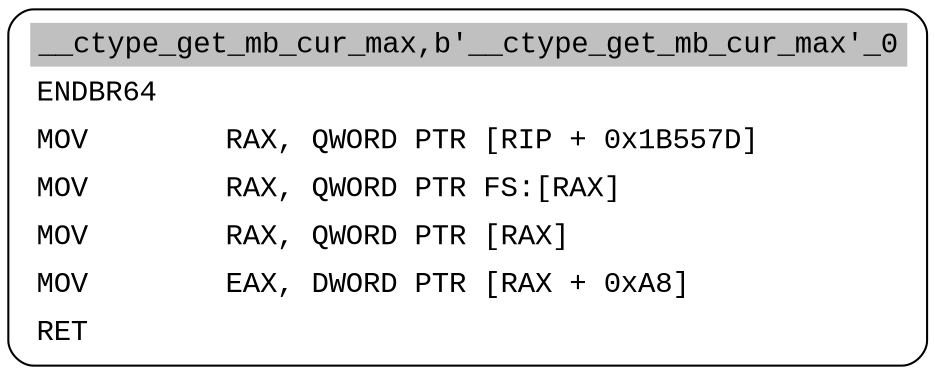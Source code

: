 digraph asm_graph {
622 [
shape="Mrecord" fontname="Courier New"label =<<table border="0" cellborder="0" cellpadding="3"><tr><td align="center" colspan="2" bgcolor="grey">__ctype_get_mb_cur_max,b'__ctype_get_mb_cur_max'_0</td></tr><tr><td align="left">ENDBR64    </td></tr><tr><td align="left">MOV        RAX, QWORD PTR [RIP + 0x1B557D]</td></tr><tr><td align="left">MOV        RAX, QWORD PTR FS:[RAX]</td></tr><tr><td align="left">MOV        RAX, QWORD PTR [RAX]</td></tr><tr><td align="left">MOV        EAX, DWORD PTR [RAX + 0xA8]</td></tr><tr><td align="left">RET        </td></tr></table>> ];
}